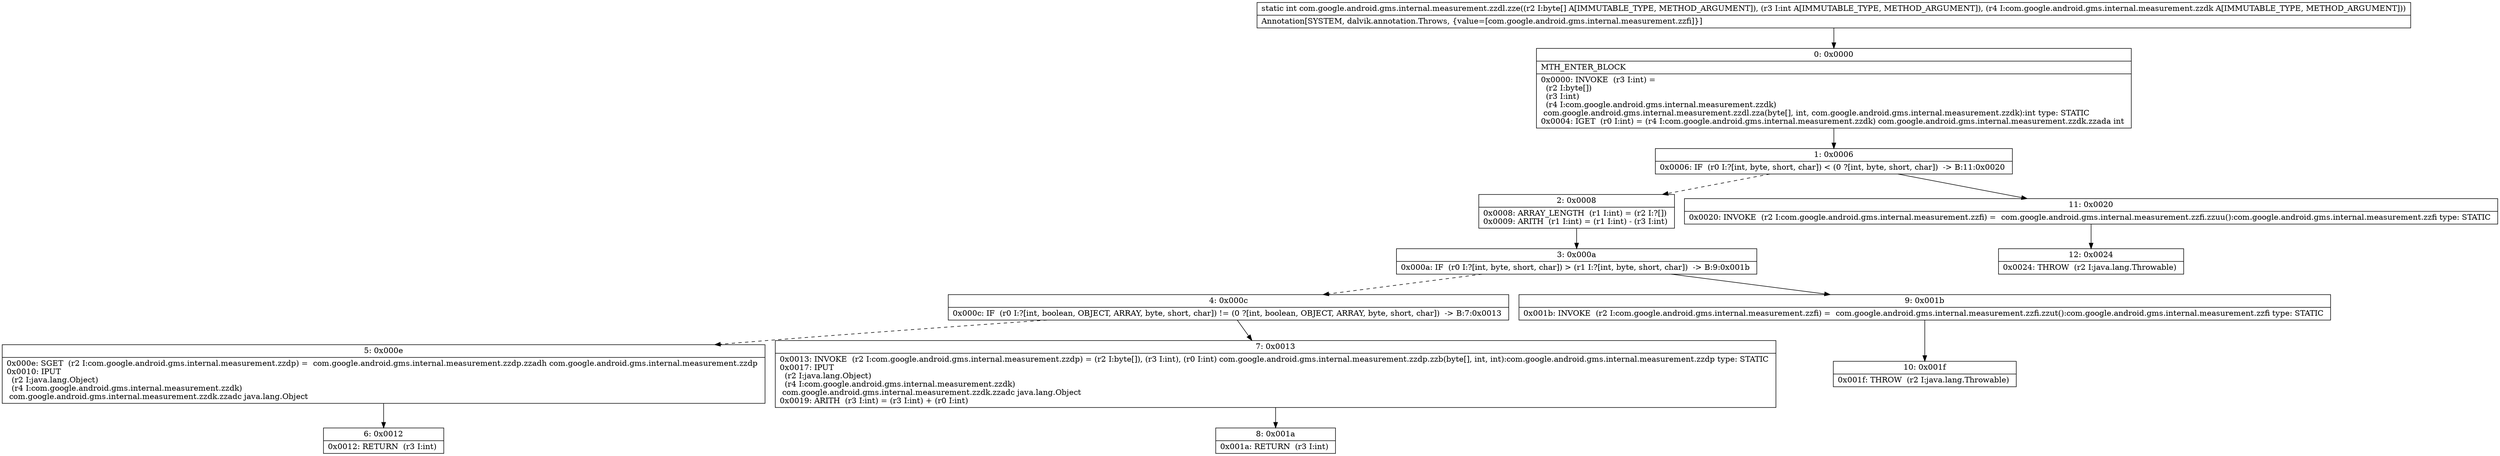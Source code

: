 digraph "CFG forcom.google.android.gms.internal.measurement.zzdl.zze([BILcom\/google\/android\/gms\/internal\/measurement\/zzdk;)I" {
Node_0 [shape=record,label="{0\:\ 0x0000|MTH_ENTER_BLOCK\l|0x0000: INVOKE  (r3 I:int) = \l  (r2 I:byte[])\l  (r3 I:int)\l  (r4 I:com.google.android.gms.internal.measurement.zzdk)\l com.google.android.gms.internal.measurement.zzdl.zza(byte[], int, com.google.android.gms.internal.measurement.zzdk):int type: STATIC \l0x0004: IGET  (r0 I:int) = (r4 I:com.google.android.gms.internal.measurement.zzdk) com.google.android.gms.internal.measurement.zzdk.zzada int \l}"];
Node_1 [shape=record,label="{1\:\ 0x0006|0x0006: IF  (r0 I:?[int, byte, short, char]) \< (0 ?[int, byte, short, char])  \-\> B:11:0x0020 \l}"];
Node_2 [shape=record,label="{2\:\ 0x0008|0x0008: ARRAY_LENGTH  (r1 I:int) = (r2 I:?[]) \l0x0009: ARITH  (r1 I:int) = (r1 I:int) \- (r3 I:int) \l}"];
Node_3 [shape=record,label="{3\:\ 0x000a|0x000a: IF  (r0 I:?[int, byte, short, char]) \> (r1 I:?[int, byte, short, char])  \-\> B:9:0x001b \l}"];
Node_4 [shape=record,label="{4\:\ 0x000c|0x000c: IF  (r0 I:?[int, boolean, OBJECT, ARRAY, byte, short, char]) != (0 ?[int, boolean, OBJECT, ARRAY, byte, short, char])  \-\> B:7:0x0013 \l}"];
Node_5 [shape=record,label="{5\:\ 0x000e|0x000e: SGET  (r2 I:com.google.android.gms.internal.measurement.zzdp) =  com.google.android.gms.internal.measurement.zzdp.zzadh com.google.android.gms.internal.measurement.zzdp \l0x0010: IPUT  \l  (r2 I:java.lang.Object)\l  (r4 I:com.google.android.gms.internal.measurement.zzdk)\l com.google.android.gms.internal.measurement.zzdk.zzadc java.lang.Object \l}"];
Node_6 [shape=record,label="{6\:\ 0x0012|0x0012: RETURN  (r3 I:int) \l}"];
Node_7 [shape=record,label="{7\:\ 0x0013|0x0013: INVOKE  (r2 I:com.google.android.gms.internal.measurement.zzdp) = (r2 I:byte[]), (r3 I:int), (r0 I:int) com.google.android.gms.internal.measurement.zzdp.zzb(byte[], int, int):com.google.android.gms.internal.measurement.zzdp type: STATIC \l0x0017: IPUT  \l  (r2 I:java.lang.Object)\l  (r4 I:com.google.android.gms.internal.measurement.zzdk)\l com.google.android.gms.internal.measurement.zzdk.zzadc java.lang.Object \l0x0019: ARITH  (r3 I:int) = (r3 I:int) + (r0 I:int) \l}"];
Node_8 [shape=record,label="{8\:\ 0x001a|0x001a: RETURN  (r3 I:int) \l}"];
Node_9 [shape=record,label="{9\:\ 0x001b|0x001b: INVOKE  (r2 I:com.google.android.gms.internal.measurement.zzfi) =  com.google.android.gms.internal.measurement.zzfi.zzut():com.google.android.gms.internal.measurement.zzfi type: STATIC \l}"];
Node_10 [shape=record,label="{10\:\ 0x001f|0x001f: THROW  (r2 I:java.lang.Throwable) \l}"];
Node_11 [shape=record,label="{11\:\ 0x0020|0x0020: INVOKE  (r2 I:com.google.android.gms.internal.measurement.zzfi) =  com.google.android.gms.internal.measurement.zzfi.zzuu():com.google.android.gms.internal.measurement.zzfi type: STATIC \l}"];
Node_12 [shape=record,label="{12\:\ 0x0024|0x0024: THROW  (r2 I:java.lang.Throwable) \l}"];
MethodNode[shape=record,label="{static int com.google.android.gms.internal.measurement.zzdl.zze((r2 I:byte[] A[IMMUTABLE_TYPE, METHOD_ARGUMENT]), (r3 I:int A[IMMUTABLE_TYPE, METHOD_ARGUMENT]), (r4 I:com.google.android.gms.internal.measurement.zzdk A[IMMUTABLE_TYPE, METHOD_ARGUMENT]))  | Annotation[SYSTEM, dalvik.annotation.Throws, \{value=[com.google.android.gms.internal.measurement.zzfi]\}]\l}"];
MethodNode -> Node_0;
Node_0 -> Node_1;
Node_1 -> Node_2[style=dashed];
Node_1 -> Node_11;
Node_2 -> Node_3;
Node_3 -> Node_4[style=dashed];
Node_3 -> Node_9;
Node_4 -> Node_5[style=dashed];
Node_4 -> Node_7;
Node_5 -> Node_6;
Node_7 -> Node_8;
Node_9 -> Node_10;
Node_11 -> Node_12;
}

